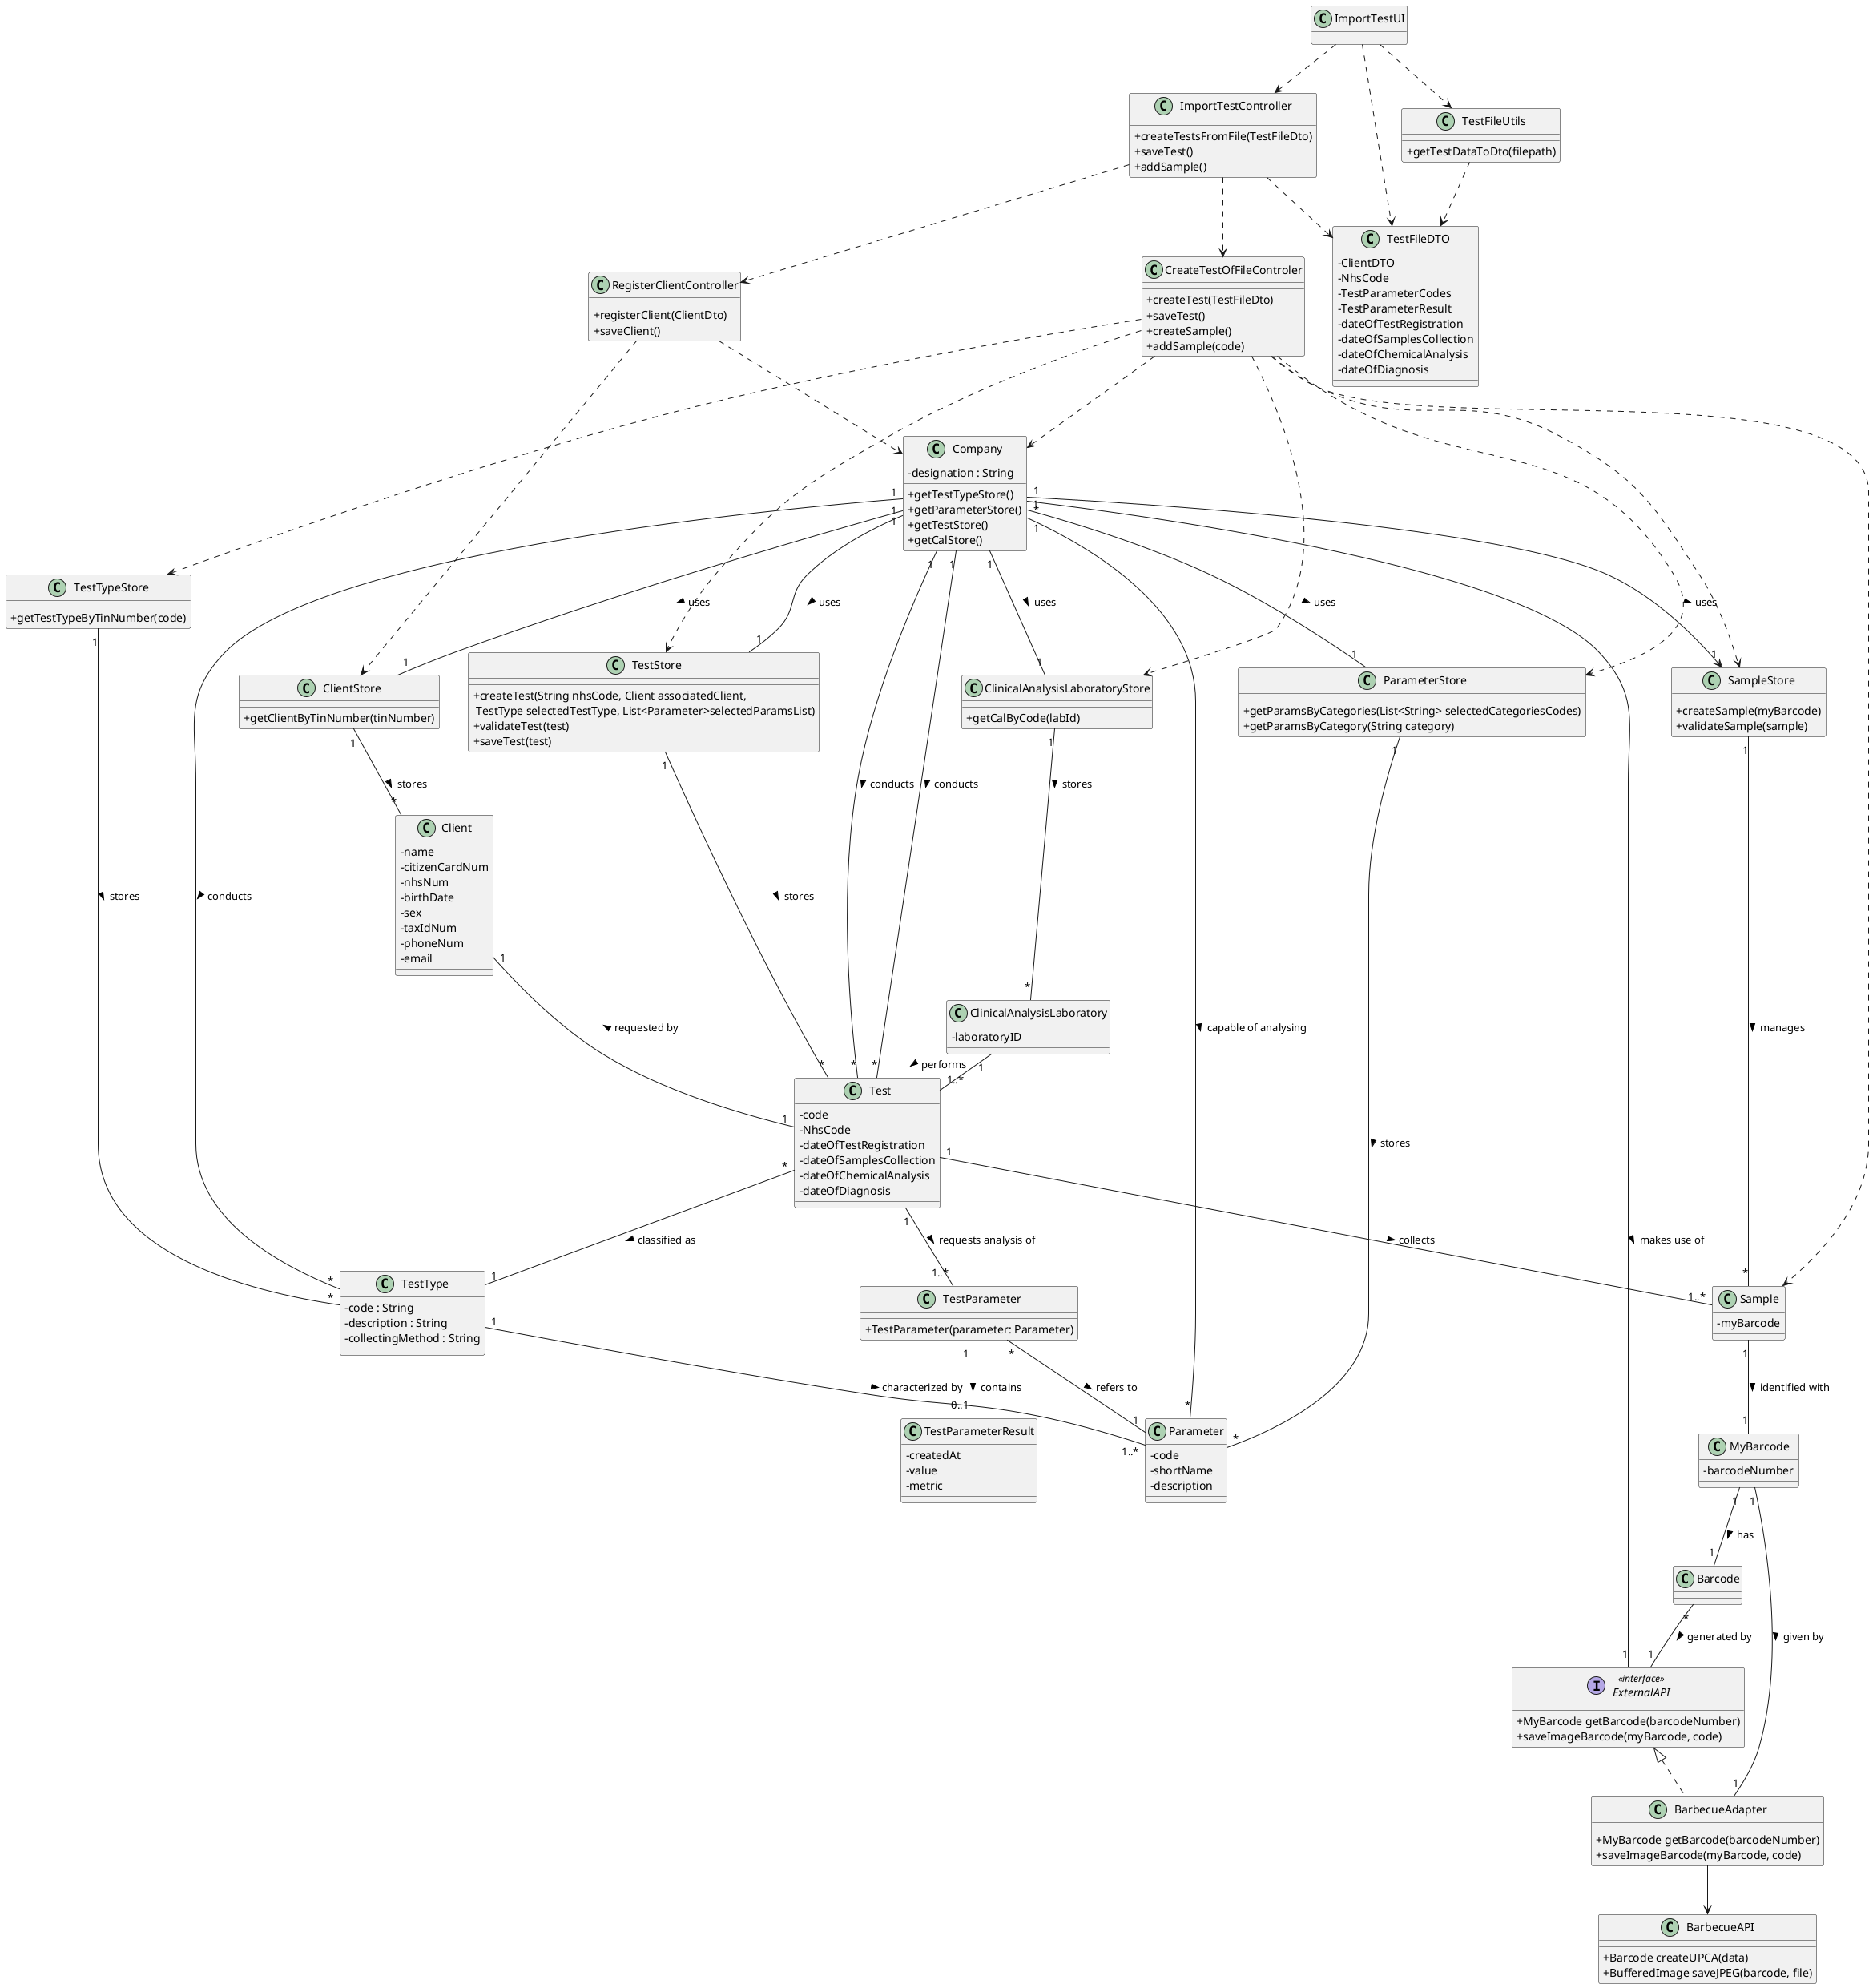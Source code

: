 @startuml
skinparam classAttributeIconSize 0
/'left to right direction'/

/'skinparam linetype ortho'/


/'package Domain <<Folder>> {
    package Model <<Folder>> {'/

        class ClinicalAnalysisLaboratory{
        - laboratoryID
        }


        class Test{
            - code
            - NhsCode
            - dateOfTestRegistration
            - dateOfSamplesCollection
            - dateOfChemicalAnalysis
            - dateOfDiagnosis
        }

        class TestFileDTO{
           -ClientDTO
           -NhsCode
           -TestParameterCodes
           -TestParameterResult
           - dateOfTestRegistration
           - dateOfSamplesCollection
           - dateOfChemicalAnalysis
           - dateOfDiagnosis
        }


        class Company {
            -designation : String
            +getTestTypeStore()
            +getParameterStore()
            +getTestStore()
            +getCalStore()
        }
        class TestType {
            - code : String
            - description : String
            - collectingMethod : String
            }

        class Sample {
        -myBarcode
        }

        class Parameter {
          -code
          -shortName
          -description
        }
        class TestParameter{
            +TestParameter(parameter: Parameter)
        }
        class TestParameterResult{
        - createdAt
        - value
        - metric
        }

        class Client{
        - name
        - citizenCardNum
        - nhsNum
        - birthDate
        - sex
        - taxIdNum
        - phoneNum
        - email
        }

        class MyBarcode {
        - barcodeNumber
        }


        class ClientStore {
           +getClientByTinNumber(tinNumber)
        }

        class ParameterStore {
                +getParamsByCategories(List<String> selectedCategoriesCodes)
                +getParamsByCategory(String category)
            }

        class SampleStore {
            +createSample(myBarcode)
            +validateSample(sample)
        }

        class TestStore {
            +createTest(String nhsCode, Client associatedClient,\n TestType selectedTestType, List<Parameter>selectedParamsList)
            +validateTest(test)
            +saveTest(test)
        }

        class ClinicalAnalysisLaboratoryStore {
            +getCalByCode(labId)
        }

        class TestTypeStore {
            +getTestTypeByTinNumber(code)
            }

/'    }
}'/

/'package Controller <<Folder>>{'/
    class CreateTestOfFileControler{
    +createTest(TestFileDto)
    +saveTest()
    +createSample()
    +addSample(code)
    }

    class ImportTestController{
            +createTestsFromFile(TestFileDto)
            +saveTest()
            +addSample()
        }

    class RegisterClientController {
      +registerClient(ClientDto)
      +saveClient()
    }

/'}'/

    class TestFileUtils {
        +getTestDataToDto(filepath)

    }

    interface ExternalAPI <<interface>> {
    +MyBarcode getBarcode(barcodeNumber)
    +saveImageBarcode(myBarcode, code)
    }
    class BarbecueAdapter {
    +MyBarcode getBarcode(barcodeNumber)
    +saveImageBarcode(myBarcode, code)
    }

    class BarbecueAPI{
    +Barcode createUPCA(data)
    +BufferedImage saveJPEG(barcode, file)
    }



ImportTestUI ..> ImportTestController
ImportTestUI ..> TestFileUtils
ImportTestUI ..> TestFileDTO
TestFileUtils ..> TestFileDTO
ImportTestController ..> TestFileDTO
ImportTestController ..> CreateTestOfFileControler
ImportTestController ..> RegisterClientController
CreateTestOfFileControler ..> Company
CreateTestOfFileControler ..> ClinicalAnalysisLaboratoryStore
CreateTestOfFileControler ..> ParameterStore
CreateTestOfFileControler ..> TestTypeStore
CreateTestOfFileControler ..> TestStore

Company "1" -- "1" ParameterStore : uses >
ParameterStore "1" -- "*" Parameter : stores >
RegisterClientController ..> Company
RegisterClientController ..> ClientStore
ClientStore "1" -- "*" Client : stores >
TestStore "1" -- "*" Test : stores >
ClinicalAnalysisLaboratoryStore "1" -- "*" ClinicalAnalysisLaboratory : stores >
Company "1" -- "1" TestStore : uses >
Company "1" -- "1" ClientStore : uses >
Company "1" -- "1" ClinicalAnalysisLaboratoryStore : uses >
Company "1" --- "*" Test : conducts >
Client "1" -- "1" Test : requested by <
ClinicalAnalysisLaboratory "1" - "1..*" Test : performs >
TestType "1" -- "1..*" Parameter : characterized by >
Company "1" -- "*" TestType : conducts >
Company "1" -- "*" Test : conducts >
TestTypeStore "1" -- "*" TestType : stores >
Company "1" -- "*" Parameter : capable of analysing >
Test "*" -- "1" TestType : classified as >
Test "1" -- "1..*" TestParameter : requests analysis of >
TestParameter "*" -- "1" Parameter : refers to >
TestParameter "1" -- "0..1" TestParameterResult : contains >
Test"1" -- "1..*" Sample : collects >
CreateTestOfFileControler ..> Sample
CreateTestOfFileControler ..> SampleStore
Company "1" --> "1" SampleStore : uses >
SampleStore "1" - "*" Sample : manages >
Sample "1" -- "1" MyBarcode : identified with >
MyBarcode "1" -- "1" Barcode : has >
MyBarcode "1" -- "1" BarbecueAdapter : given by >
Barcode "*" -- "1" ExternalAPI : generated by >
class BarbecueAdapter implements ExternalAPI
Company "*" -- "1" ExternalAPI : makes use of >
BarbecueAdapter --> BarbecueAPI
@enduml